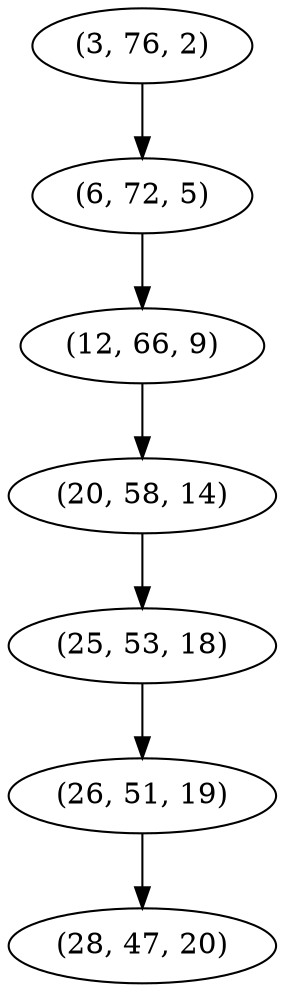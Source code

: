 digraph tree {
    "(3, 76, 2)";
    "(6, 72, 5)";
    "(12, 66, 9)";
    "(20, 58, 14)";
    "(25, 53, 18)";
    "(26, 51, 19)";
    "(28, 47, 20)";
    "(3, 76, 2)" -> "(6, 72, 5)";
    "(6, 72, 5)" -> "(12, 66, 9)";
    "(12, 66, 9)" -> "(20, 58, 14)";
    "(20, 58, 14)" -> "(25, 53, 18)";
    "(25, 53, 18)" -> "(26, 51, 19)";
    "(26, 51, 19)" -> "(28, 47, 20)";
}
